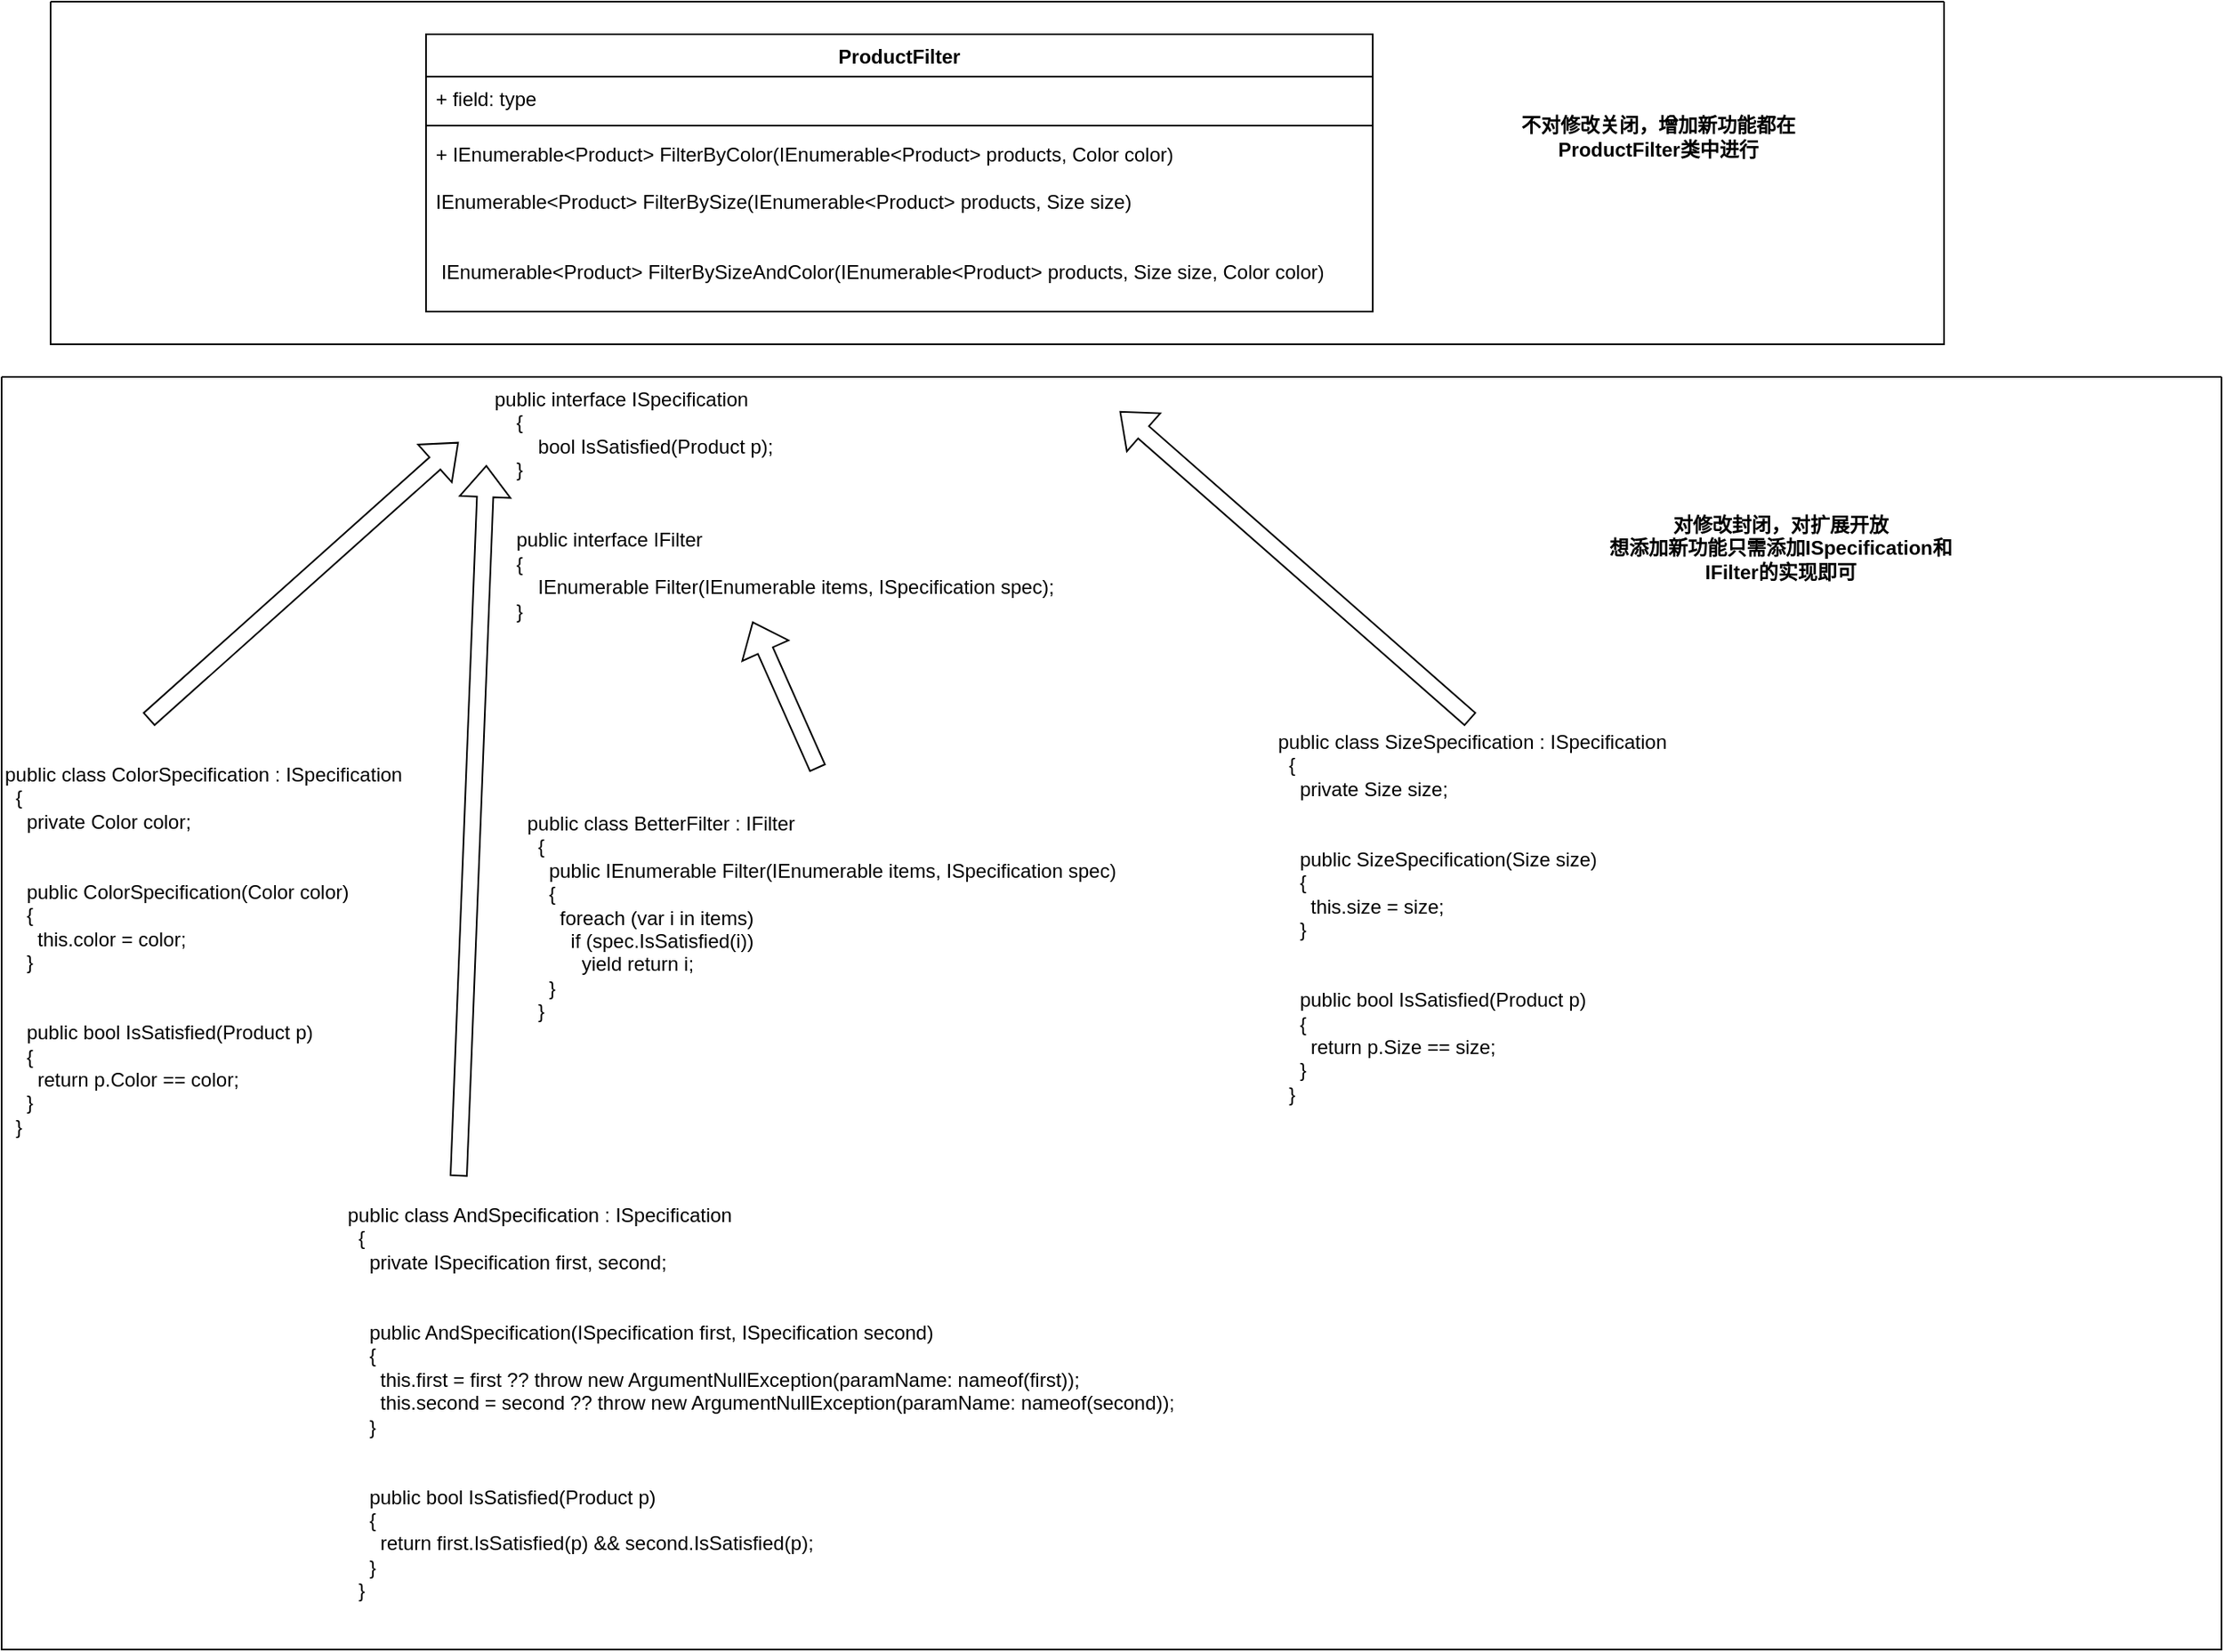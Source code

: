 <mxfile version="21.1.1" type="github">
  <diagram id="uKSCkIeShm2LRwMu5ESm" name="第 1 页">
    <mxGraphModel dx="1912" dy="1051" grid="1" gridSize="10" guides="1" tooltips="1" connect="1" arrows="1" fold="1" page="1" pageScale="1" pageWidth="4681" pageHeight="3300" math="0" shadow="0">
      <root>
        <mxCell id="0" />
        <mxCell id="1" parent="0" />
        <mxCell id="A747h1FluP0FRGyRIEhV-7" value="ProductFilter" style="swimlane;fontStyle=1;align=center;verticalAlign=top;childLayout=stackLayout;horizontal=1;startSize=26;horizontalStack=0;resizeParent=1;resizeParentMax=0;resizeLast=0;collapsible=1;marginBottom=0;whiteSpace=wrap;html=1;" vertex="1" parent="1">
          <mxGeometry x="280" y="160" width="580" height="170" as="geometry" />
        </mxCell>
        <mxCell id="A747h1FluP0FRGyRIEhV-8" value="+ field: type" style="text;strokeColor=none;fillColor=none;align=left;verticalAlign=top;spacingLeft=4;spacingRight=4;overflow=hidden;rotatable=0;points=[[0,0.5],[1,0.5]];portConstraint=eastwest;whiteSpace=wrap;html=1;" vertex="1" parent="A747h1FluP0FRGyRIEhV-7">
          <mxGeometry y="26" width="580" height="26" as="geometry" />
        </mxCell>
        <mxCell id="A747h1FluP0FRGyRIEhV-9" value="" style="line;strokeWidth=1;fillColor=none;align=left;verticalAlign=middle;spacingTop=-1;spacingLeft=3;spacingRight=3;rotatable=0;labelPosition=right;points=[];portConstraint=eastwest;strokeColor=inherit;" vertex="1" parent="A747h1FluP0FRGyRIEhV-7">
          <mxGeometry y="52" width="580" height="8" as="geometry" />
        </mxCell>
        <mxCell id="A747h1FluP0FRGyRIEhV-10" value="+&amp;nbsp;IEnumerable&amp;lt;Product&amp;gt; FilterByColor(IEnumerable&amp;lt;Product&amp;gt; products, Color color)&lt;br&gt;&lt;br&gt;IEnumerable&amp;lt;Product&amp;gt; FilterBySize(IEnumerable&amp;lt;Product&amp;gt; products, Size size)&lt;br&gt;&lt;br&gt;&lt;br&gt;&amp;nbsp;IEnumerable&amp;lt;Product&amp;gt; FilterBySizeAndColor(IEnumerable&amp;lt;Product&amp;gt; products, Size size, Color color)" style="text;strokeColor=none;fillColor=none;align=left;verticalAlign=top;spacingLeft=4;spacingRight=4;overflow=hidden;rotatable=0;points=[[0,0.5],[1,0.5]];portConstraint=eastwest;whiteSpace=wrap;html=1;" vertex="1" parent="A747h1FluP0FRGyRIEhV-7">
          <mxGeometry y="60" width="580" height="110" as="geometry" />
        </mxCell>
        <mxCell id="A747h1FluP0FRGyRIEhV-12" value="public interface ISpecification&lt;T&gt;&#xa;    {&#xa;        bool IsSatisfied(Product p);&#xa;    }&#xa;&#xa;&#xa;    public interface IFilter&lt;T&gt;&#xa;    {&#xa;        IEnumerable&lt;T&gt; Filter(IEnumerable&lt;T&gt; items, ISpecification&lt;T&gt; spec);&#xa;    }" style="text;whiteSpace=wrap;html=1;" vertex="1" parent="1">
          <mxGeometry x="320" y="370" width="380" height="170" as="geometry" />
        </mxCell>
        <mxCell id="A747h1FluP0FRGyRIEhV-14" value="public class ColorSpecification : ISpecification&lt;Product&gt;&#xa;  {&#xa;    private Color color;&#xa;&#xa;&#xa;    public ColorSpecification(Color color)&#xa;    {&#xa;      this.color = color;&#xa;    }&#xa;&#xa;&#xa;    public bool IsSatisfied(Product p)&#xa;    {&#xa;      return p.Color == color;&#xa;    }&#xa;  }" style="text;whiteSpace=wrap;html=1;" vertex="1" parent="1">
          <mxGeometry x="20" y="600" width="280" height="250" as="geometry" />
        </mxCell>
        <mxCell id="A747h1FluP0FRGyRIEhV-15" value="public class BetterFilter : IFilter&lt;Product&gt;&#xa;  {&#xa;    public IEnumerable&lt;Product&gt; Filter(IEnumerable&lt;Product&gt; items, ISpecification&lt;Product&gt; spec)&#xa;    {&#xa;      foreach (var i in items)&#xa;        if (spec.IsSatisfied(i))&#xa;          yield return i;&#xa;    }&#xa;  }" style="text;whiteSpace=wrap;html=1;" vertex="1" parent="1">
          <mxGeometry x="340" y="630" width="390" height="150" as="geometry" />
        </mxCell>
        <mxCell id="A747h1FluP0FRGyRIEhV-16" value="public class SizeSpecification : ISpecification&lt;Product&gt;&#xa;  {&#xa;    private Size size;&#xa;&#xa;&#xa;    public SizeSpecification(Size size)&#xa;    {&#xa;      this.size = size;&#xa;    }&#xa;&#xa;&#xa;    public bool IsSatisfied(Product p)&#xa;    {&#xa;      return p.Size == size;&#xa;    }&#xa;  }" style="text;whiteSpace=wrap;html=1;" vertex="1" parent="1">
          <mxGeometry x="800" y="580" width="270" height="250" as="geometry" />
        </mxCell>
        <mxCell id="A747h1FluP0FRGyRIEhV-18" value="" style="shape=flexArrow;endArrow=classic;html=1;rounded=0;entryX=0.421;entryY=0.882;entryDx=0;entryDy=0;entryPerimeter=0;" edge="1" parent="1" target="A747h1FluP0FRGyRIEhV-12">
          <mxGeometry width="50" height="50" relative="1" as="geometry">
            <mxPoint x="520" y="610" as="sourcePoint" />
            <mxPoint x="550" y="550" as="targetPoint" />
          </mxGeometry>
        </mxCell>
        <mxCell id="A747h1FluP0FRGyRIEhV-19" value="" style="shape=flexArrow;endArrow=classic;html=1;rounded=0;" edge="1" parent="1">
          <mxGeometry width="50" height="50" relative="1" as="geometry">
            <mxPoint x="110" y="580" as="sourcePoint" />
            <mxPoint x="300" y="410" as="targetPoint" />
          </mxGeometry>
        </mxCell>
        <mxCell id="A747h1FluP0FRGyRIEhV-20" value="" style="shape=flexArrow;endArrow=classic;html=1;rounded=0;exitX=0.444;exitY=0;exitDx=0;exitDy=0;exitPerimeter=0;entryX=1.013;entryY=0.124;entryDx=0;entryDy=0;entryPerimeter=0;" edge="1" parent="1" source="A747h1FluP0FRGyRIEhV-16" target="A747h1FluP0FRGyRIEhV-12">
          <mxGeometry width="50" height="50" relative="1" as="geometry">
            <mxPoint x="910" y="520" as="sourcePoint" />
            <mxPoint x="700" y="410" as="targetPoint" />
          </mxGeometry>
        </mxCell>
        <mxCell id="A747h1FluP0FRGyRIEhV-23" value="" style="swimlane;startSize=0;" vertex="1" parent="1">
          <mxGeometry x="50" y="140" width="1160" height="210" as="geometry" />
        </mxCell>
        <mxCell id="A747h1FluP0FRGyRIEhV-25" value="&lt;b&gt;不对修改关闭，增加新功能都在ProductFilter类中进行&lt;/b&gt;" style="text;html=1;strokeColor=none;fillColor=none;align=center;verticalAlign=middle;whiteSpace=wrap;rounded=0;" vertex="1" parent="A747h1FluP0FRGyRIEhV-23">
          <mxGeometry x="870" y="46" width="230" height="74" as="geometry" />
        </mxCell>
        <mxCell id="A747h1FluP0FRGyRIEhV-26" value="public class AndSpecification&lt;T&gt; : ISpecification&lt;T&gt;&#xa;  {&#xa;    private ISpecification&lt;T&gt; first, second;&#xa;&#xa;&#xa;    public AndSpecification(ISpecification&lt;T&gt; first, ISpecification&lt;T&gt; second)&#xa;    {&#xa;      this.first = first ?? throw new ArgumentNullException(paramName: nameof(first));&#xa;      this.second = second ?? throw new ArgumentNullException(paramName: nameof(second));&#xa;    }&#xa;&#xa;&#xa;    public bool IsSatisfied(Product p)&#xa;    {&#xa;      return first.IsSatisfied(p) &amp;&amp; second.IsSatisfied(p);&#xa;    }&#xa;  }" style="text;whiteSpace=wrap;html=1;" vertex="1" parent="1">
          <mxGeometry x="230" y="870" width="560" height="270" as="geometry" />
        </mxCell>
        <mxCell id="A747h1FluP0FRGyRIEhV-27" value="" style="shape=flexArrow;endArrow=classic;html=1;rounded=0;entryX=-0.008;entryY=0.318;entryDx=0;entryDy=0;entryPerimeter=0;" edge="1" parent="1" target="A747h1FluP0FRGyRIEhV-12">
          <mxGeometry width="50" height="50" relative="1" as="geometry">
            <mxPoint x="300" y="860" as="sourcePoint" />
            <mxPoint x="290" y="780" as="targetPoint" />
          </mxGeometry>
        </mxCell>
        <mxCell id="A747h1FluP0FRGyRIEhV-29" value="" style="swimlane;startSize=0;" vertex="1" parent="1">
          <mxGeometry x="20" y="370" width="1360" height="780" as="geometry" />
        </mxCell>
        <mxCell id="A747h1FluP0FRGyRIEhV-30" value="&lt;b&gt;对修改封闭，对扩展开放&lt;br&gt;想添加新功能只需添加ISpecification和&lt;br&gt;IFilter的实现即可&lt;/b&gt;" style="text;html=1;strokeColor=none;fillColor=none;align=center;verticalAlign=middle;whiteSpace=wrap;rounded=0;" vertex="1" parent="A747h1FluP0FRGyRIEhV-29">
          <mxGeometry x="940" y="60" width="300" height="90" as="geometry" />
        </mxCell>
      </root>
    </mxGraphModel>
  </diagram>
</mxfile>
